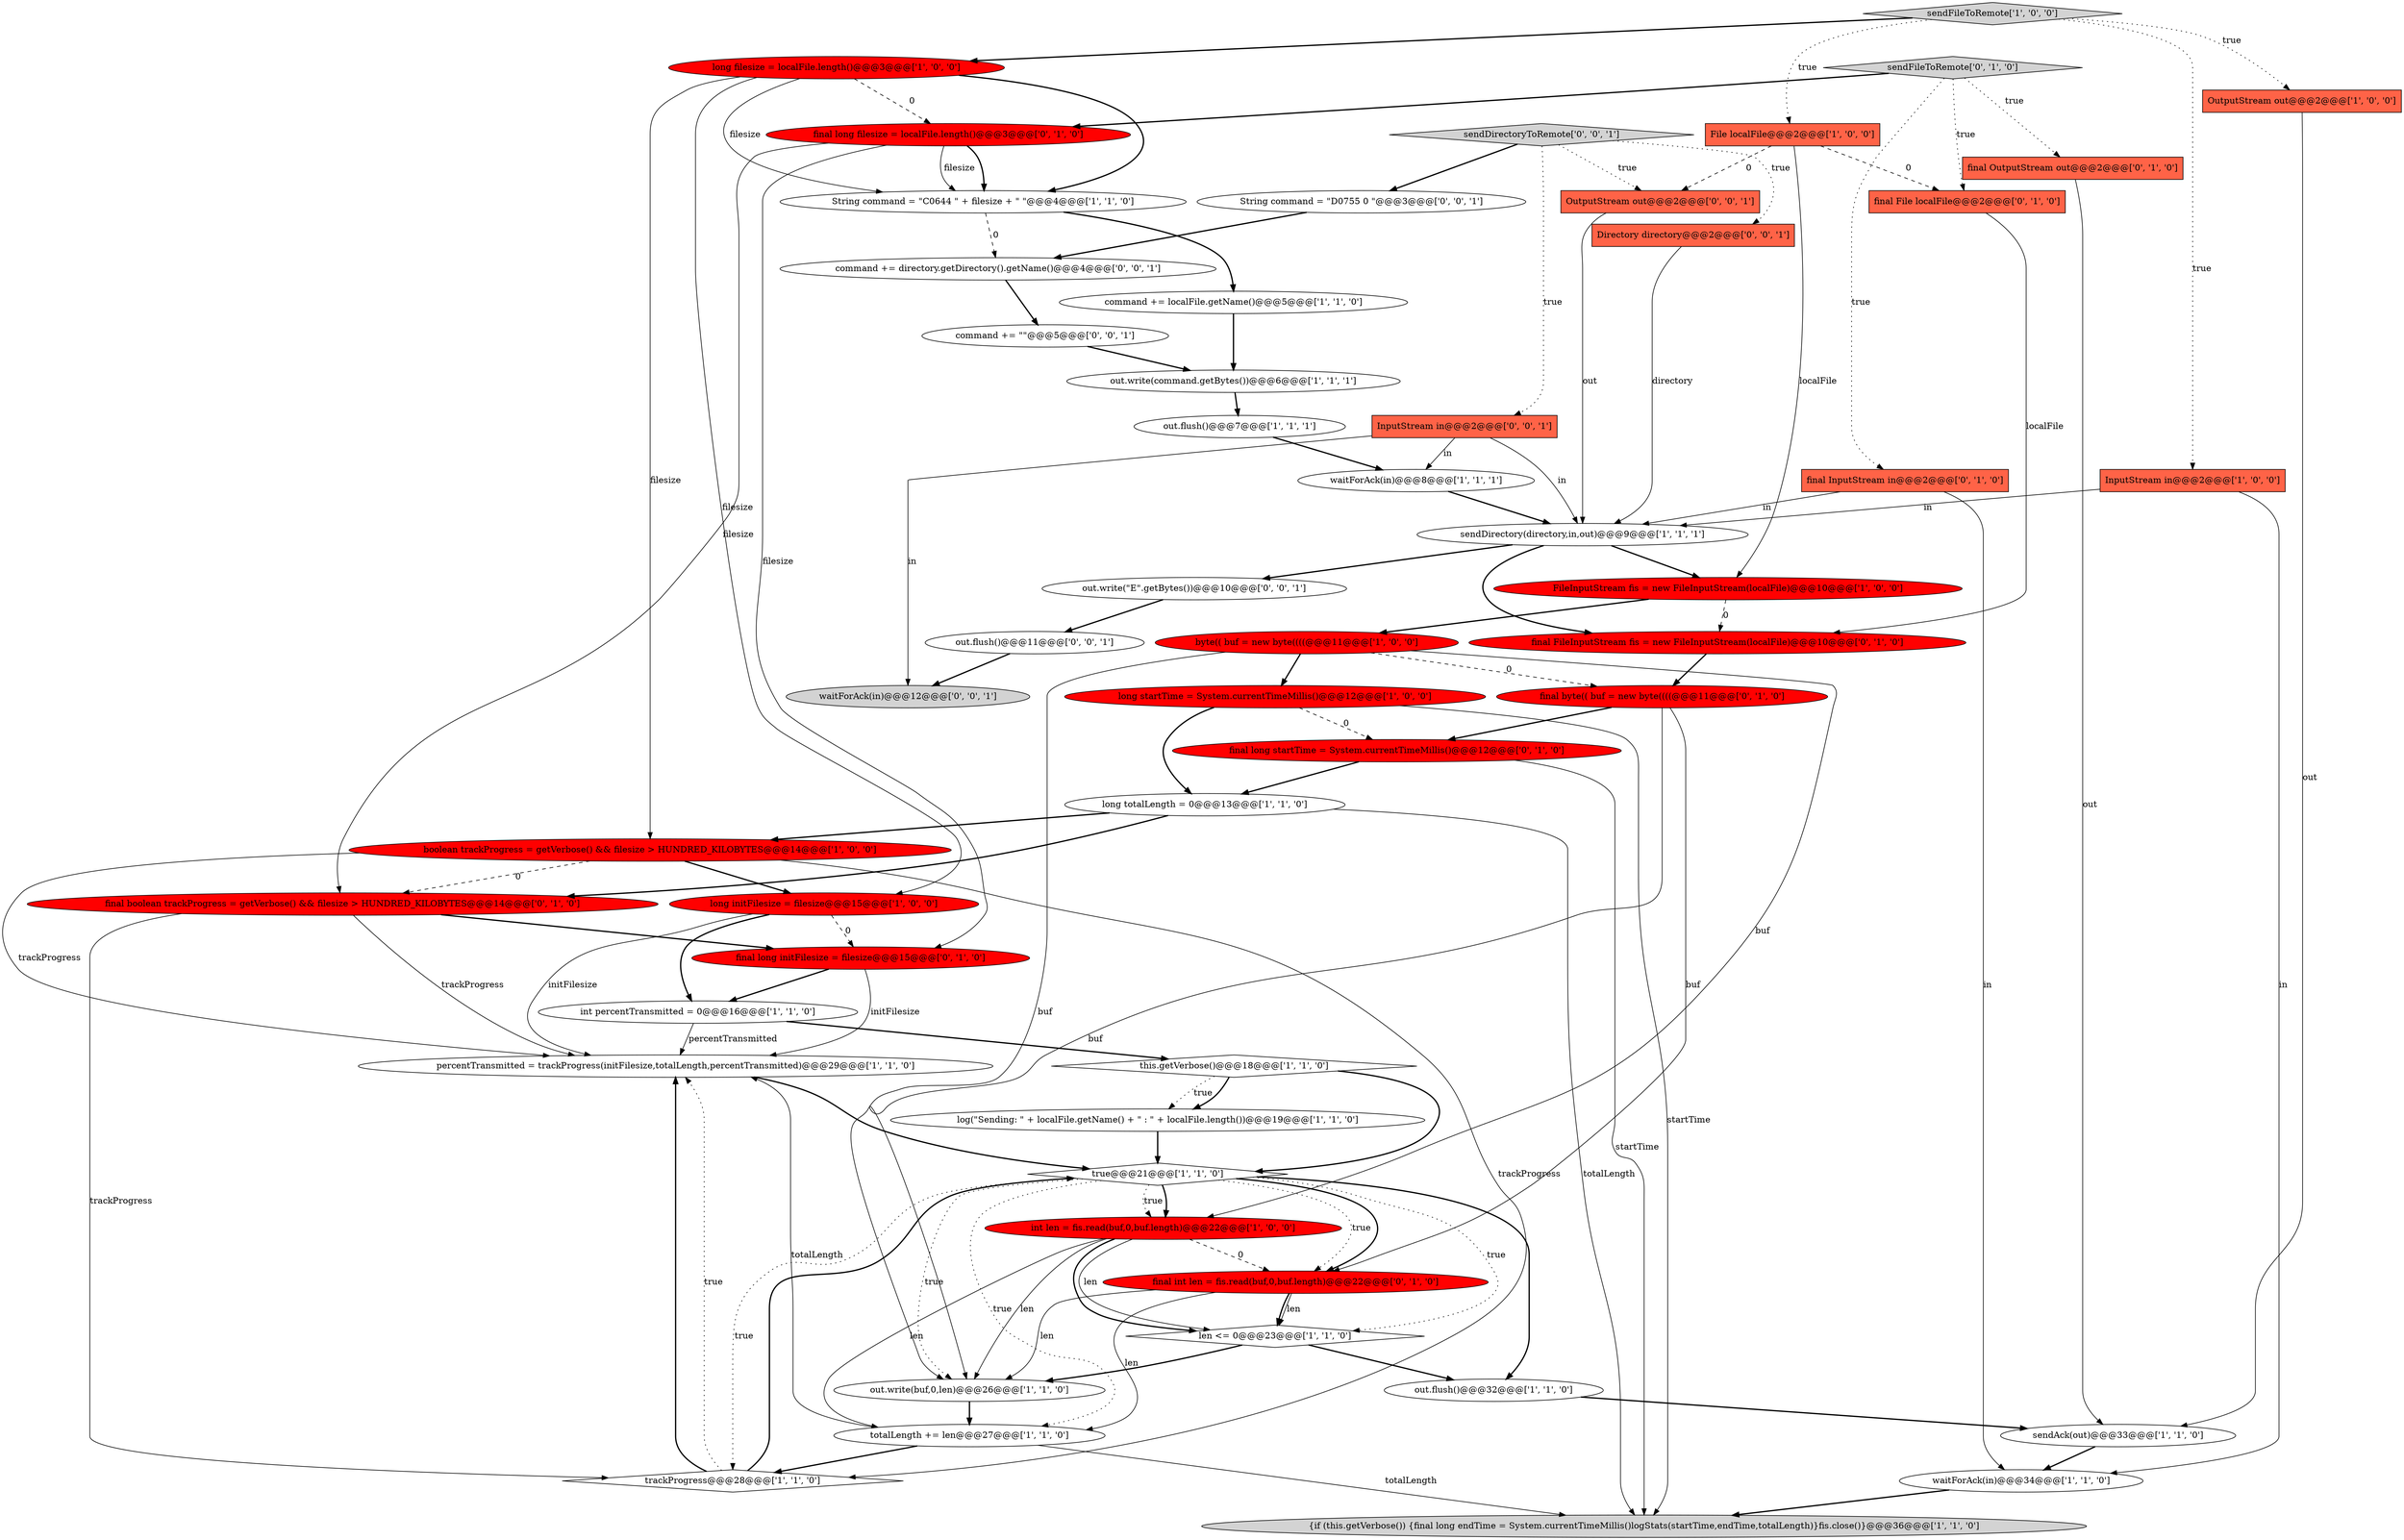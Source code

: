 digraph {
45 [style = filled, label = "Directory directory@@@2@@@['0', '0', '1']", fillcolor = tomato, shape = box image = "AAA0AAABBB3BBB"];
31 [style = filled, label = "final long initFilesize = filesize@@@15@@@['0', '1', '0']", fillcolor = red, shape = ellipse image = "AAA1AAABBB2BBB"];
10 [style = filled, label = "percentTransmitted = trackProgress(initFilesize,totalLength,percentTransmitted)@@@29@@@['1', '1', '0']", fillcolor = white, shape = ellipse image = "AAA0AAABBB1BBB"];
13 [style = filled, label = "out.flush()@@@32@@@['1', '1', '0']", fillcolor = white, shape = ellipse image = "AAA0AAABBB1BBB"];
7 [style = filled, label = "long totalLength = 0@@@13@@@['1', '1', '0']", fillcolor = white, shape = ellipse image = "AAA0AAABBB1BBB"];
0 [style = filled, label = "byte(( buf = new byte((((@@@11@@@['1', '0', '0']", fillcolor = red, shape = ellipse image = "AAA1AAABBB1BBB"];
9 [style = filled, label = "String command = \"C0644 \" + filesize + \" \"@@@4@@@['1', '1', '0']", fillcolor = white, shape = ellipse image = "AAA0AAABBB1BBB"];
1 [style = filled, label = "long filesize = localFile.length()@@@3@@@['1', '0', '0']", fillcolor = red, shape = ellipse image = "AAA1AAABBB1BBB"];
47 [style = filled, label = "waitForAck(in)@@@12@@@['0', '0', '1']", fillcolor = lightgray, shape = ellipse image = "AAA0AAABBB3BBB"];
23 [style = filled, label = "trackProgress@@@28@@@['1', '1', '0']", fillcolor = white, shape = diamond image = "AAA0AAABBB1BBB"];
42 [style = filled, label = "InputStream in@@@2@@@['0', '0', '1']", fillcolor = tomato, shape = box image = "AAA0AAABBB3BBB"];
38 [style = filled, label = "final long startTime = System.currentTimeMillis()@@@12@@@['0', '1', '0']", fillcolor = red, shape = ellipse image = "AAA1AAABBB2BBB"];
26 [style = filled, label = "waitForAck(in)@@@8@@@['1', '1', '1']", fillcolor = white, shape = ellipse image = "AAA0AAABBB1BBB"];
44 [style = filled, label = "String command = \"D0755 0 \"@@@3@@@['0', '0', '1']", fillcolor = white, shape = ellipse image = "AAA0AAABBB3BBB"];
14 [style = filled, label = "{if (this.getVerbose()) {final long endTime = System.currentTimeMillis()logStats(startTime,endTime,totalLength)}fis.close()}@@@36@@@['1', '1', '0']", fillcolor = lightgray, shape = ellipse image = "AAA0AAABBB1BBB"];
50 [style = filled, label = "OutputStream out@@@2@@@['0', '0', '1']", fillcolor = tomato, shape = box image = "AAA0AAABBB3BBB"];
21 [style = filled, label = "sendAck(out)@@@33@@@['1', '1', '0']", fillcolor = white, shape = ellipse image = "AAA0AAABBB1BBB"];
33 [style = filled, label = "final OutputStream out@@@2@@@['0', '1', '0']", fillcolor = tomato, shape = box image = "AAA0AAABBB2BBB"];
48 [style = filled, label = "command += \"\"@@@5@@@['0', '0', '1']", fillcolor = white, shape = ellipse image = "AAA0AAABBB3BBB"];
46 [style = filled, label = "out.write(\"E\".getBytes())@@@10@@@['0', '0', '1']", fillcolor = white, shape = ellipse image = "AAA0AAABBB3BBB"];
3 [style = filled, label = "true@@@21@@@['1', '1', '0']", fillcolor = white, shape = diamond image = "AAA0AAABBB1BBB"];
2 [style = filled, label = "OutputStream out@@@2@@@['1', '0', '0']", fillcolor = tomato, shape = box image = "AAA0AAABBB1BBB"];
15 [style = filled, label = "long startTime = System.currentTimeMillis()@@@12@@@['1', '0', '0']", fillcolor = red, shape = ellipse image = "AAA1AAABBB1BBB"];
25 [style = filled, label = "command += localFile.getName()@@@5@@@['1', '1', '0']", fillcolor = white, shape = ellipse image = "AAA0AAABBB1BBB"];
18 [style = filled, label = "InputStream in@@@2@@@['1', '0', '0']", fillcolor = tomato, shape = box image = "AAA0AAABBB1BBB"];
32 [style = filled, label = "final InputStream in@@@2@@@['0', '1', '0']", fillcolor = tomato, shape = box image = "AAA0AAABBB2BBB"];
22 [style = filled, label = "int len = fis.read(buf,0,buf.length)@@@22@@@['1', '0', '0']", fillcolor = red, shape = ellipse image = "AAA1AAABBB1BBB"];
5 [style = filled, label = "waitForAck(in)@@@34@@@['1', '1', '0']", fillcolor = white, shape = ellipse image = "AAA0AAABBB1BBB"];
17 [style = filled, label = "boolean trackProgress = getVerbose() && filesize > HUNDRED_KILOBYTES@@@14@@@['1', '0', '0']", fillcolor = red, shape = ellipse image = "AAA1AAABBB1BBB"];
40 [style = filled, label = "final boolean trackProgress = getVerbose() && filesize > HUNDRED_KILOBYTES@@@14@@@['0', '1', '0']", fillcolor = red, shape = ellipse image = "AAA1AAABBB2BBB"];
11 [style = filled, label = "int percentTransmitted = 0@@@16@@@['1', '1', '0']", fillcolor = white, shape = ellipse image = "AAA0AAABBB1BBB"];
28 [style = filled, label = "out.write(command.getBytes())@@@6@@@['1', '1', '1']", fillcolor = white, shape = ellipse image = "AAA0AAABBB1BBB"];
36 [style = filled, label = "final File localFile@@@2@@@['0', '1', '0']", fillcolor = tomato, shape = box image = "AAA1AAABBB2BBB"];
43 [style = filled, label = "sendDirectoryToRemote['0', '0', '1']", fillcolor = lightgray, shape = diamond image = "AAA0AAABBB3BBB"];
29 [style = filled, label = "log(\"Sending: \" + localFile.getName() + \" : \" + localFile.length())@@@19@@@['1', '1', '0']", fillcolor = white, shape = ellipse image = "AAA0AAABBB1BBB"];
12 [style = filled, label = "sendDirectory(directory,in,out)@@@9@@@['1', '1', '1']", fillcolor = white, shape = ellipse image = "AAA0AAABBB1BBB"];
51 [style = filled, label = "out.flush()@@@11@@@['0', '0', '1']", fillcolor = white, shape = ellipse image = "AAA0AAABBB3BBB"];
20 [style = filled, label = "FileInputStream fis = new FileInputStream(localFile)@@@10@@@['1', '0', '0']", fillcolor = red, shape = ellipse image = "AAA1AAABBB1BBB"];
35 [style = filled, label = "final FileInputStream fis = new FileInputStream(localFile)@@@10@@@['0', '1', '0']", fillcolor = red, shape = ellipse image = "AAA1AAABBB2BBB"];
16 [style = filled, label = "long initFilesize = filesize@@@15@@@['1', '0', '0']", fillcolor = red, shape = ellipse image = "AAA1AAABBB1BBB"];
6 [style = filled, label = "out.flush()@@@7@@@['1', '1', '1']", fillcolor = white, shape = ellipse image = "AAA0AAABBB1BBB"];
39 [style = filled, label = "final long filesize = localFile.length()@@@3@@@['0', '1', '0']", fillcolor = red, shape = ellipse image = "AAA1AAABBB2BBB"];
24 [style = filled, label = "len <= 0@@@23@@@['1', '1', '0']", fillcolor = white, shape = diamond image = "AAA0AAABBB1BBB"];
37 [style = filled, label = "sendFileToRemote['0', '1', '0']", fillcolor = lightgray, shape = diamond image = "AAA0AAABBB2BBB"];
30 [style = filled, label = "totalLength += len@@@27@@@['1', '1', '0']", fillcolor = white, shape = ellipse image = "AAA0AAABBB1BBB"];
49 [style = filled, label = "command += directory.getDirectory().getName()@@@4@@@['0', '0', '1']", fillcolor = white, shape = ellipse image = "AAA0AAABBB3BBB"];
8 [style = filled, label = "sendFileToRemote['1', '0', '0']", fillcolor = lightgray, shape = diamond image = "AAA0AAABBB1BBB"];
27 [style = filled, label = "this.getVerbose()@@@18@@@['1', '1', '0']", fillcolor = white, shape = diamond image = "AAA0AAABBB1BBB"];
19 [style = filled, label = "File localFile@@@2@@@['1', '0', '0']", fillcolor = tomato, shape = box image = "AAA1AAABBB1BBB"];
4 [style = filled, label = "out.write(buf,0,len)@@@26@@@['1', '1', '0']", fillcolor = white, shape = ellipse image = "AAA0AAABBB1BBB"];
41 [style = filled, label = "final byte(( buf = new byte((((@@@11@@@['0', '1', '0']", fillcolor = red, shape = ellipse image = "AAA1AAABBB2BBB"];
34 [style = filled, label = "final int len = fis.read(buf,0,buf.length)@@@22@@@['0', '1', '0']", fillcolor = red, shape = ellipse image = "AAA1AAABBB2BBB"];
28->6 [style = bold, label=""];
41->34 [style = solid, label="buf"];
16->31 [style = dashed, label="0"];
17->23 [style = solid, label="trackProgress"];
35->41 [style = bold, label=""];
39->9 [style = bold, label=""];
20->0 [style = bold, label=""];
49->48 [style = bold, label=""];
22->34 [style = dashed, label="0"];
0->15 [style = bold, label=""];
3->34 [style = dotted, label="true"];
3->34 [style = bold, label=""];
15->38 [style = dashed, label="0"];
8->1 [style = bold, label=""];
46->51 [style = bold, label=""];
20->35 [style = dashed, label="0"];
26->12 [style = bold, label=""];
2->21 [style = solid, label="out"];
34->24 [style = bold, label=""];
19->20 [style = solid, label="localFile"];
38->7 [style = bold, label=""];
34->4 [style = solid, label="len"];
51->47 [style = bold, label=""];
37->36 [style = dotted, label="true"];
40->31 [style = bold, label=""];
41->4 [style = solid, label="buf"];
43->44 [style = bold, label=""];
42->26 [style = solid, label="in"];
17->16 [style = bold, label=""];
25->28 [style = bold, label=""];
0->4 [style = solid, label="buf"];
17->10 [style = solid, label="trackProgress"];
0->22 [style = solid, label="buf"];
42->47 [style = solid, label="in"];
3->30 [style = dotted, label="true"];
23->3 [style = bold, label=""];
44->49 [style = bold, label=""];
12->35 [style = bold, label=""];
22->24 [style = solid, label="len"];
31->11 [style = bold, label=""];
30->14 [style = solid, label="totalLength"];
39->9 [style = solid, label="filesize"];
0->41 [style = dashed, label="0"];
7->14 [style = solid, label="totalLength"];
11->10 [style = solid, label="percentTransmitted"];
27->29 [style = dotted, label="true"];
32->12 [style = solid, label="in"];
23->10 [style = bold, label=""];
8->18 [style = dotted, label="true"];
36->35 [style = solid, label="localFile"];
41->38 [style = bold, label=""];
27->29 [style = bold, label=""];
18->5 [style = solid, label="in"];
48->28 [style = bold, label=""];
22->30 [style = solid, label="len"];
8->19 [style = dotted, label="true"];
24->13 [style = bold, label=""];
15->14 [style = solid, label="startTime"];
30->10 [style = solid, label="totalLength"];
39->31 [style = solid, label="filesize"];
3->23 [style = dotted, label="true"];
1->39 [style = dashed, label="0"];
6->26 [style = bold, label=""];
7->17 [style = bold, label=""];
34->24 [style = solid, label="len"];
8->2 [style = dotted, label="true"];
1->9 [style = solid, label="filesize"];
38->14 [style = solid, label="startTime"];
12->20 [style = bold, label=""];
1->17 [style = solid, label="filesize"];
1->9 [style = bold, label=""];
3->24 [style = dotted, label="true"];
21->5 [style = bold, label=""];
16->10 [style = solid, label="initFilesize"];
23->10 [style = dotted, label="true"];
12->46 [style = bold, label=""];
37->32 [style = dotted, label="true"];
42->12 [style = solid, label="in"];
19->50 [style = dashed, label="0"];
40->10 [style = solid, label="trackProgress"];
37->39 [style = bold, label=""];
7->40 [style = bold, label=""];
39->40 [style = solid, label="filesize"];
18->12 [style = solid, label="in"];
37->33 [style = dotted, label="true"];
16->11 [style = bold, label=""];
43->50 [style = dotted, label="true"];
33->21 [style = solid, label="out"];
15->7 [style = bold, label=""];
32->5 [style = solid, label="in"];
1->16 [style = solid, label="filesize"];
29->3 [style = bold, label=""];
27->3 [style = bold, label=""];
30->23 [style = bold, label=""];
3->4 [style = dotted, label="true"];
10->3 [style = bold, label=""];
40->23 [style = solid, label="trackProgress"];
5->14 [style = bold, label=""];
9->49 [style = dashed, label="0"];
43->42 [style = dotted, label="true"];
3->22 [style = bold, label=""];
50->12 [style = solid, label="out"];
31->10 [style = solid, label="initFilesize"];
24->4 [style = bold, label=""];
4->30 [style = bold, label=""];
45->12 [style = solid, label="directory"];
43->45 [style = dotted, label="true"];
19->36 [style = dashed, label="0"];
17->40 [style = dashed, label="0"];
9->25 [style = bold, label=""];
3->22 [style = dotted, label="true"];
3->13 [style = bold, label=""];
22->24 [style = bold, label=""];
13->21 [style = bold, label=""];
22->4 [style = solid, label="len"];
34->30 [style = solid, label="len"];
11->27 [style = bold, label=""];
}
